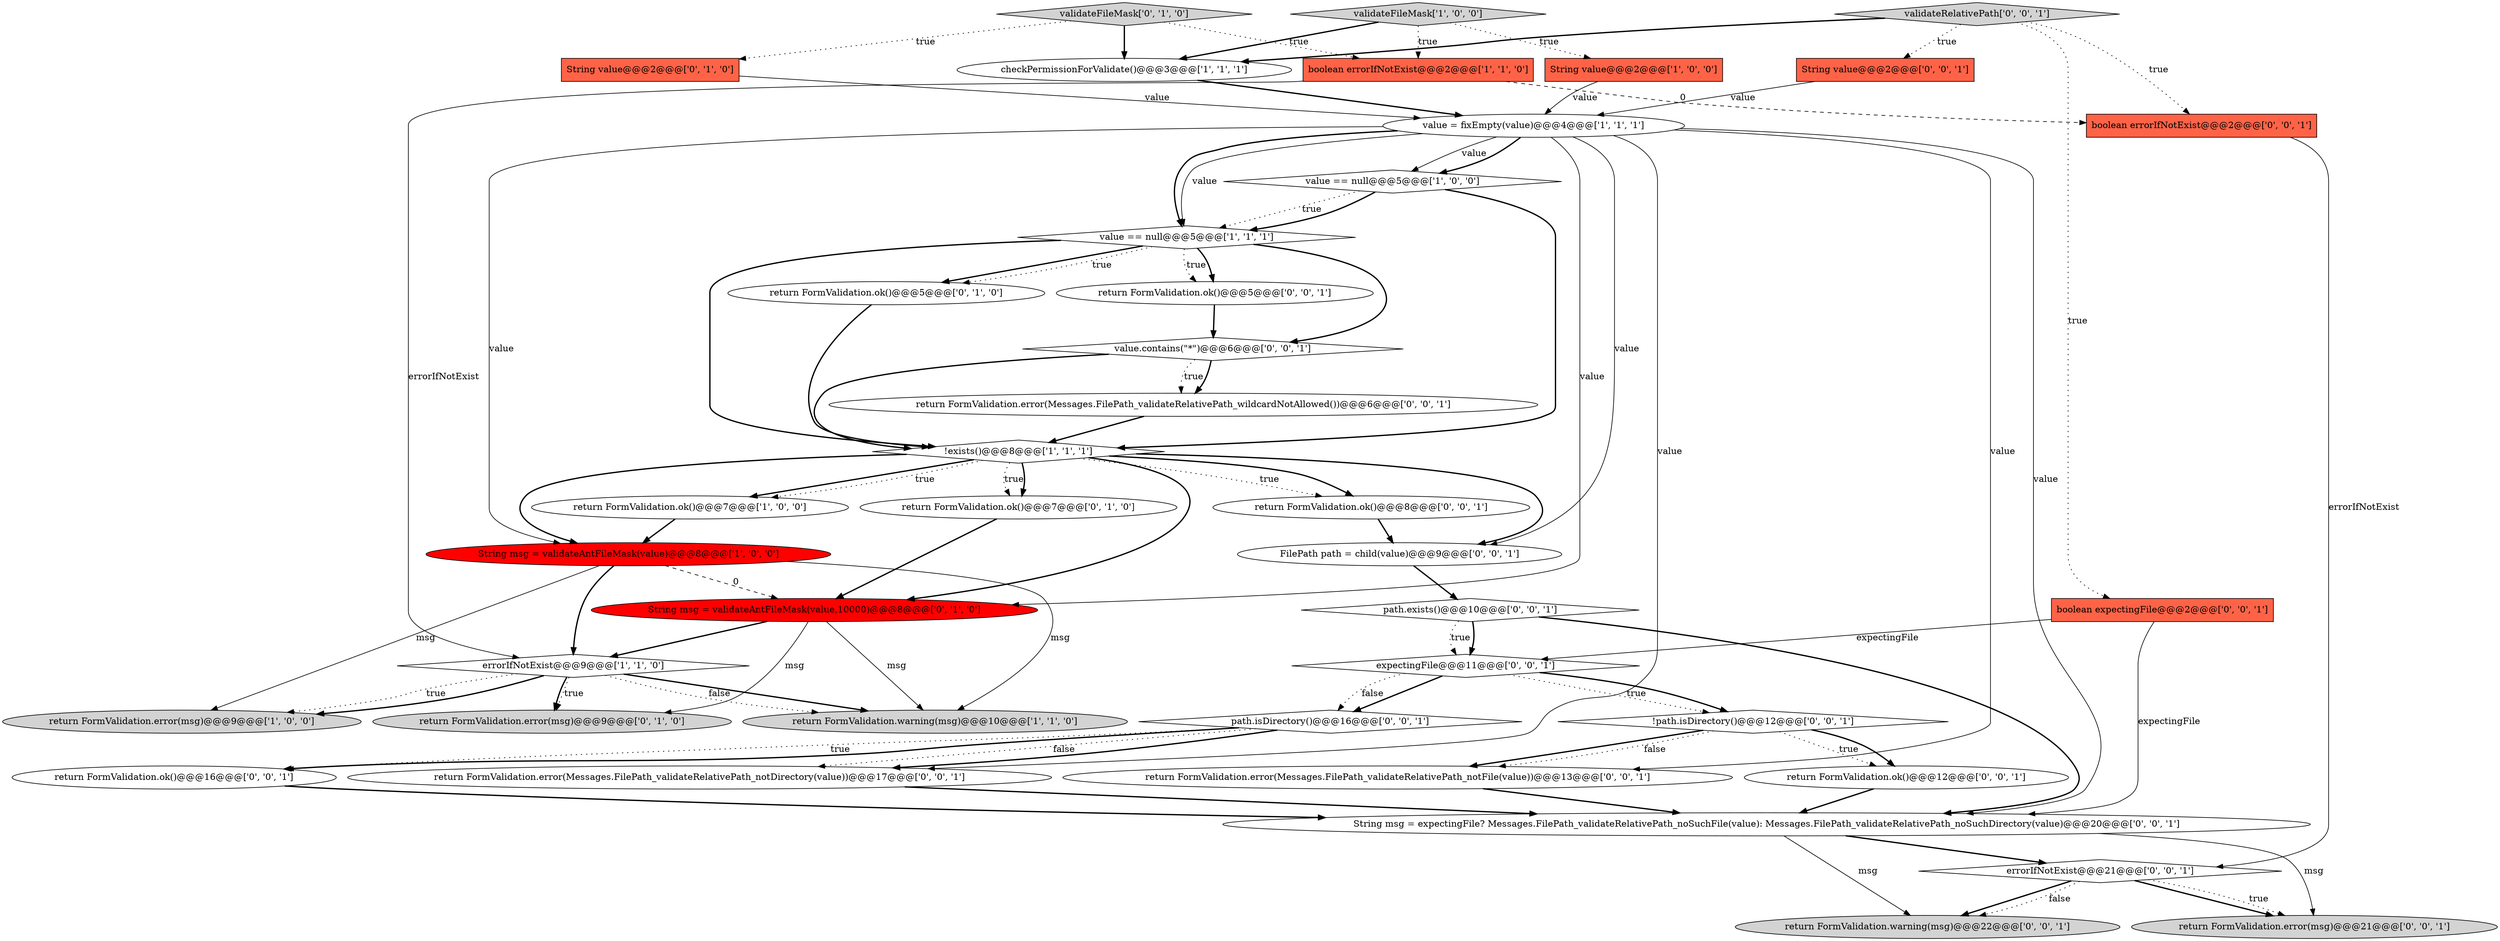 digraph {
15 [style = filled, label = "String value@@@2@@@['0', '1', '0']", fillcolor = tomato, shape = box image = "AAA0AAABBB2BBB"];
33 [style = filled, label = "return FormValidation.error(Messages.FilePath_validateRelativePath_notDirectory(value))@@@17@@@['0', '0', '1']", fillcolor = white, shape = ellipse image = "AAA0AAABBB3BBB"];
1 [style = filled, label = "return FormValidation.error(msg)@@@9@@@['1', '0', '0']", fillcolor = lightgray, shape = ellipse image = "AAA0AAABBB1BBB"];
13 [style = filled, label = "return FormValidation.ok()@@@7@@@['0', '1', '0']", fillcolor = white, shape = ellipse image = "AAA0AAABBB2BBB"];
37 [style = filled, label = "return FormValidation.warning(msg)@@@22@@@['0', '0', '1']", fillcolor = lightgray, shape = ellipse image = "AAA0AAABBB3BBB"];
18 [style = filled, label = "validateFileMask['0', '1', '0']", fillcolor = lightgray, shape = diamond image = "AAA0AAABBB2BBB"];
24 [style = filled, label = "errorIfNotExist@@@21@@@['0', '0', '1']", fillcolor = white, shape = diamond image = "AAA0AAABBB3BBB"];
29 [style = filled, label = "return FormValidation.error(Messages.FilePath_validateRelativePath_notFile(value))@@@13@@@['0', '0', '1']", fillcolor = white, shape = ellipse image = "AAA0AAABBB3BBB"];
7 [style = filled, label = "String value@@@2@@@['1', '0', '0']", fillcolor = tomato, shape = box image = "AAA0AAABBB1BBB"];
25 [style = filled, label = "value.contains(\"*\")@@@6@@@['0', '0', '1']", fillcolor = white, shape = diamond image = "AAA0AAABBB3BBB"];
32 [style = filled, label = "String value@@@2@@@['0', '0', '1']", fillcolor = tomato, shape = box image = "AAA0AAABBB3BBB"];
27 [style = filled, label = "return FormValidation.ok()@@@8@@@['0', '0', '1']", fillcolor = white, shape = ellipse image = "AAA0AAABBB3BBB"];
2 [style = filled, label = "value == null@@@5@@@['1', '0', '0']", fillcolor = white, shape = diamond image = "AAA0AAABBB1BBB"];
0 [style = filled, label = "String msg = validateAntFileMask(value)@@@8@@@['1', '0', '0']", fillcolor = red, shape = ellipse image = "AAA1AAABBB1BBB"];
16 [style = filled, label = "return FormValidation.ok()@@@5@@@['0', '1', '0']", fillcolor = white, shape = ellipse image = "AAA0AAABBB2BBB"];
9 [style = filled, label = "boolean errorIfNotExist@@@2@@@['1', '1', '0']", fillcolor = tomato, shape = box image = "AAA0AAABBB1BBB"];
28 [style = filled, label = "path.exists()@@@10@@@['0', '0', '1']", fillcolor = white, shape = diamond image = "AAA0AAABBB3BBB"];
39 [style = filled, label = "boolean errorIfNotExist@@@2@@@['0', '0', '1']", fillcolor = tomato, shape = box image = "AAA0AAABBB3BBB"];
5 [style = filled, label = "return FormValidation.ok()@@@7@@@['1', '0', '0']", fillcolor = white, shape = ellipse image = "AAA0AAABBB1BBB"];
23 [style = filled, label = "!path.isDirectory()@@@12@@@['0', '0', '1']", fillcolor = white, shape = diamond image = "AAA0AAABBB3BBB"];
11 [style = filled, label = "return FormValidation.warning(msg)@@@10@@@['1', '1', '0']", fillcolor = lightgray, shape = ellipse image = "AAA0AAABBB1BBB"];
8 [style = filled, label = "value == null@@@5@@@['1', '1', '1']", fillcolor = white, shape = diamond image = "AAA0AAABBB1BBB"];
20 [style = filled, label = "path.isDirectory()@@@16@@@['0', '0', '1']", fillcolor = white, shape = diamond image = "AAA0AAABBB3BBB"];
4 [style = filled, label = "value = fixEmpty(value)@@@4@@@['1', '1', '1']", fillcolor = white, shape = ellipse image = "AAA0AAABBB1BBB"];
38 [style = filled, label = "validateRelativePath['0', '0', '1']", fillcolor = lightgray, shape = diamond image = "AAA0AAABBB3BBB"];
12 [style = filled, label = "errorIfNotExist@@@9@@@['1', '1', '0']", fillcolor = white, shape = diamond image = "AAA0AAABBB1BBB"];
21 [style = filled, label = "return FormValidation.ok()@@@16@@@['0', '0', '1']", fillcolor = white, shape = ellipse image = "AAA0AAABBB3BBB"];
34 [style = filled, label = "FilePath path = child(value)@@@9@@@['0', '0', '1']", fillcolor = white, shape = ellipse image = "AAA0AAABBB3BBB"];
6 [style = filled, label = "!exists()@@@8@@@['1', '1', '1']", fillcolor = white, shape = diamond image = "AAA0AAABBB1BBB"];
10 [style = filled, label = "checkPermissionForValidate()@@@3@@@['1', '1', '1']", fillcolor = white, shape = ellipse image = "AAA0AAABBB1BBB"];
26 [style = filled, label = "String msg = expectingFile? Messages.FilePath_validateRelativePath_noSuchFile(value): Messages.FilePath_validateRelativePath_noSuchDirectory(value)@@@20@@@['0', '0', '1']", fillcolor = white, shape = ellipse image = "AAA0AAABBB3BBB"];
31 [style = filled, label = "return FormValidation.error(msg)@@@21@@@['0', '0', '1']", fillcolor = lightgray, shape = ellipse image = "AAA0AAABBB3BBB"];
22 [style = filled, label = "return FormValidation.ok()@@@5@@@['0', '0', '1']", fillcolor = white, shape = ellipse image = "AAA0AAABBB3BBB"];
17 [style = filled, label = "return FormValidation.error(msg)@@@9@@@['0', '1', '0']", fillcolor = lightgray, shape = ellipse image = "AAA0AAABBB2BBB"];
3 [style = filled, label = "validateFileMask['1', '0', '0']", fillcolor = lightgray, shape = diamond image = "AAA0AAABBB1BBB"];
19 [style = filled, label = "return FormValidation.ok()@@@12@@@['0', '0', '1']", fillcolor = white, shape = ellipse image = "AAA0AAABBB3BBB"];
14 [style = filled, label = "String msg = validateAntFileMask(value,10000)@@@8@@@['0', '1', '0']", fillcolor = red, shape = ellipse image = "AAA1AAABBB2BBB"];
36 [style = filled, label = "expectingFile@@@11@@@['0', '0', '1']", fillcolor = white, shape = diamond image = "AAA0AAABBB3BBB"];
35 [style = filled, label = "return FormValidation.error(Messages.FilePath_validateRelativePath_wildcardNotAllowed())@@@6@@@['0', '0', '1']", fillcolor = white, shape = ellipse image = "AAA0AAABBB3BBB"];
30 [style = filled, label = "boolean expectingFile@@@2@@@['0', '0', '1']", fillcolor = tomato, shape = box image = "AAA0AAABBB3BBB"];
9->39 [style = dashed, label="0"];
8->16 [style = bold, label=""];
4->8 [style = solid, label="value"];
2->6 [style = bold, label=""];
25->35 [style = dotted, label="true"];
8->16 [style = dotted, label="true"];
18->15 [style = dotted, label="true"];
38->39 [style = dotted, label="true"];
8->6 [style = bold, label=""];
25->6 [style = bold, label=""];
25->35 [style = bold, label=""];
36->20 [style = bold, label=""];
26->31 [style = solid, label="msg"];
23->29 [style = bold, label=""];
21->26 [style = bold, label=""];
23->29 [style = dotted, label="false"];
5->0 [style = bold, label=""];
8->22 [style = dotted, label="true"];
9->12 [style = solid, label="errorIfNotExist"];
4->8 [style = bold, label=""];
4->0 [style = solid, label="value"];
4->2 [style = solid, label="value"];
20->33 [style = dotted, label="false"];
13->14 [style = bold, label=""];
2->8 [style = dotted, label="true"];
15->4 [style = solid, label="value"];
0->1 [style = solid, label="msg"];
22->25 [style = bold, label=""];
12->17 [style = dotted, label="true"];
3->7 [style = dotted, label="true"];
36->20 [style = dotted, label="false"];
28->36 [style = bold, label=""];
16->6 [style = bold, label=""];
6->13 [style = dotted, label="true"];
12->11 [style = bold, label=""];
28->36 [style = dotted, label="true"];
4->2 [style = bold, label=""];
23->19 [style = dotted, label="true"];
26->24 [style = bold, label=""];
12->1 [style = bold, label=""];
8->22 [style = bold, label=""];
29->26 [style = bold, label=""];
26->37 [style = solid, label="msg"];
3->10 [style = bold, label=""];
19->26 [style = bold, label=""];
6->34 [style = bold, label=""];
0->11 [style = solid, label="msg"];
0->12 [style = bold, label=""];
12->17 [style = bold, label=""];
4->33 [style = solid, label="value"];
38->32 [style = dotted, label="true"];
28->26 [style = bold, label=""];
3->9 [style = dotted, label="true"];
33->26 [style = bold, label=""];
39->24 [style = solid, label="errorIfNotExist"];
38->30 [style = dotted, label="true"];
4->34 [style = solid, label="value"];
34->28 [style = bold, label=""];
6->27 [style = bold, label=""];
6->5 [style = bold, label=""];
4->14 [style = solid, label="value"];
27->34 [style = bold, label=""];
18->10 [style = bold, label=""];
24->31 [style = bold, label=""];
7->4 [style = solid, label="value"];
6->13 [style = bold, label=""];
23->19 [style = bold, label=""];
18->9 [style = dotted, label="true"];
6->27 [style = dotted, label="true"];
36->23 [style = dotted, label="true"];
14->11 [style = solid, label="msg"];
12->11 [style = dotted, label="false"];
35->6 [style = bold, label=""];
38->10 [style = bold, label=""];
30->26 [style = solid, label="expectingFile"];
24->31 [style = dotted, label="true"];
12->1 [style = dotted, label="true"];
6->0 [style = bold, label=""];
20->21 [style = dotted, label="true"];
30->36 [style = solid, label="expectingFile"];
20->33 [style = bold, label=""];
32->4 [style = solid, label="value"];
20->21 [style = bold, label=""];
6->14 [style = bold, label=""];
0->14 [style = dashed, label="0"];
36->23 [style = bold, label=""];
4->26 [style = solid, label="value"];
14->12 [style = bold, label=""];
24->37 [style = bold, label=""];
10->4 [style = bold, label=""];
4->29 [style = solid, label="value"];
14->17 [style = solid, label="msg"];
8->25 [style = bold, label=""];
2->8 [style = bold, label=""];
6->5 [style = dotted, label="true"];
24->37 [style = dotted, label="false"];
}
